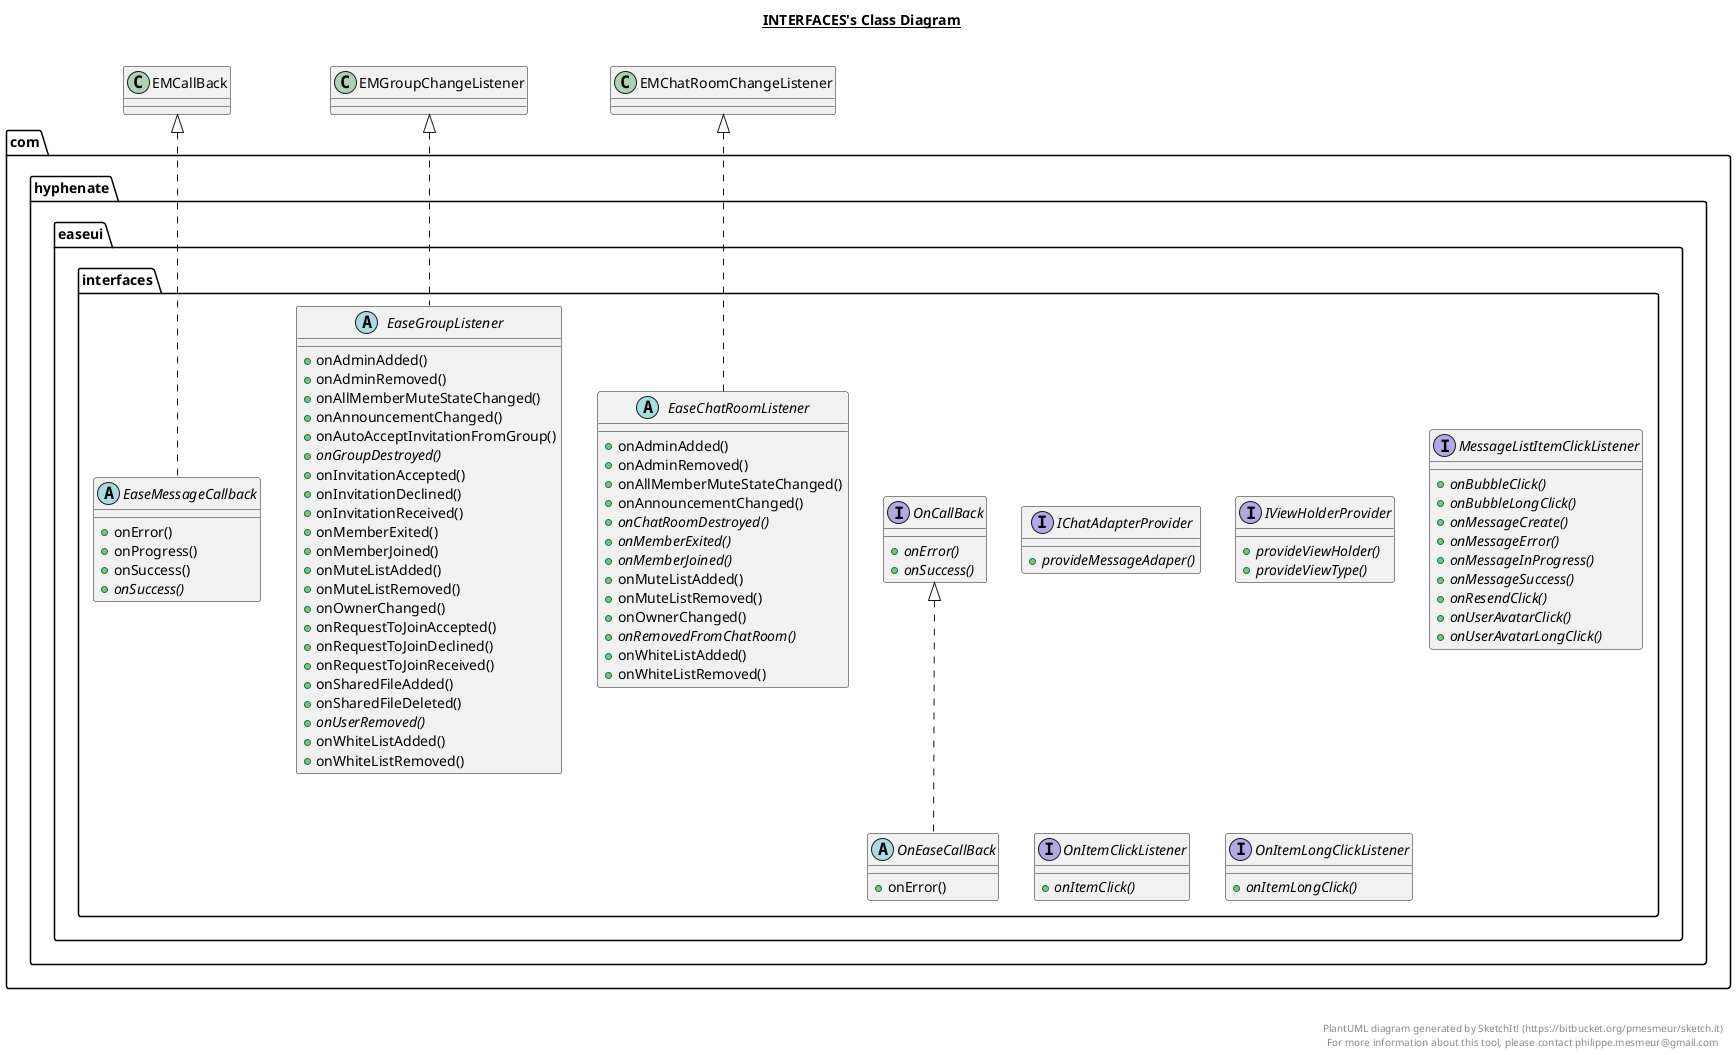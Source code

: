 @startuml

title __INTERFACES's Class Diagram__\n

  namespace com.hyphenate.easeui {
    namespace interfaces {
      abstract class com.hyphenate.easeui.interfaces.EaseChatRoomListener {
          + onAdminAdded()
          + onAdminRemoved()
          + onAllMemberMuteStateChanged()
          + onAnnouncementChanged()
          {abstract} + onChatRoomDestroyed()
          {abstract} + onMemberExited()
          {abstract} + onMemberJoined()
          + onMuteListAdded()
          + onMuteListRemoved()
          + onOwnerChanged()
          {abstract} + onRemovedFromChatRoom()
          + onWhiteListAdded()
          + onWhiteListRemoved()
      }
    }
  }
  

  namespace com.hyphenate.easeui {
    namespace interfaces {
      abstract class com.hyphenate.easeui.interfaces.EaseGroupListener {
          + onAdminAdded()
          + onAdminRemoved()
          + onAllMemberMuteStateChanged()
          + onAnnouncementChanged()
          + onAutoAcceptInvitationFromGroup()
          {abstract} + onGroupDestroyed()
          + onInvitationAccepted()
          + onInvitationDeclined()
          + onInvitationReceived()
          + onMemberExited()
          + onMemberJoined()
          + onMuteListAdded()
          + onMuteListRemoved()
          + onOwnerChanged()
          + onRequestToJoinAccepted()
          + onRequestToJoinDeclined()
          + onRequestToJoinReceived()
          + onSharedFileAdded()
          + onSharedFileDeleted()
          {abstract} + onUserRemoved()
          + onWhiteListAdded()
          + onWhiteListRemoved()
      }
    }
  }
  

  namespace com.hyphenate.easeui {
    namespace interfaces {
      abstract class com.hyphenate.easeui.interfaces.EaseMessageCallback {
          + onError()
          + onProgress()
          + onSuccess()
          {abstract} + onSuccess()
      }
    }
  }
  

  namespace com.hyphenate.easeui {
    namespace interfaces {
      interface com.hyphenate.easeui.interfaces.IChatAdapterProvider {
          {abstract} + provideMessageAdaper()
      }
    }
  }
  

  namespace com.hyphenate.easeui {
    namespace interfaces {
      interface com.hyphenate.easeui.interfaces.IViewHolderProvider {
          {abstract} + provideViewHolder()
          {abstract} + provideViewType()
      }
    }
  }
  

  namespace com.hyphenate.easeui {
    namespace interfaces {
      interface com.hyphenate.easeui.interfaces.MessageListItemClickListener {
          {abstract} + onBubbleClick()
          {abstract} + onBubbleLongClick()
          {abstract} + onMessageCreate()
          {abstract} + onMessageError()
          {abstract} + onMessageInProgress()
          {abstract} + onMessageSuccess()
          {abstract} + onResendClick()
          {abstract} + onUserAvatarClick()
          {abstract} + onUserAvatarLongClick()
      }
    }
  }
  

  namespace com.hyphenate.easeui {
    namespace interfaces {
      interface com.hyphenate.easeui.interfaces.OnCallBack {
          {abstract} + onError()
          {abstract} + onSuccess()
      }
    }
  }
  

  namespace com.hyphenate.easeui {
    namespace interfaces {
      abstract class com.hyphenate.easeui.interfaces.OnEaseCallBack {
          + onError()
      }
    }
  }
  

  namespace com.hyphenate.easeui {
    namespace interfaces {
      interface com.hyphenate.easeui.interfaces.OnItemClickListener {
          {abstract} + onItemClick()
      }
    }
  }
  

  namespace com.hyphenate.easeui {
    namespace interfaces {
      interface com.hyphenate.easeui.interfaces.OnItemLongClickListener {
          {abstract} + onItemLongClick()
      }
    }
  }
  

  com.hyphenate.easeui.interfaces.EaseChatRoomListener .up.|> EMChatRoomChangeListener
  com.hyphenate.easeui.interfaces.EaseGroupListener .up.|> EMGroupChangeListener
  com.hyphenate.easeui.interfaces.EaseMessageCallback .up.|> EMCallBack
  com.hyphenate.easeui.interfaces.OnEaseCallBack .up.|> OnCallBack


right footer


PlantUML diagram generated by SketchIt! (https://bitbucket.org/pmesmeur/sketch.it)
For more information about this tool, please contact philippe.mesmeur@gmail.com
endfooter

@enduml
